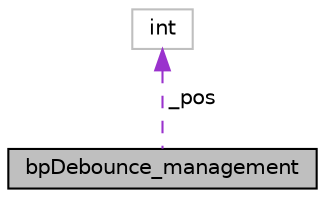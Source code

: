 digraph "bpDebounce_management"
{
 // LATEX_PDF_SIZE
  edge [fontname="Helvetica",fontsize="10",labelfontname="Helvetica",labelfontsize="10"];
  node [fontname="Helvetica",fontsize="10",shape=record];
  Node1 [label="bpDebounce_management",height=0.2,width=0.4,color="black", fillcolor="grey75", style="filled", fontcolor="black",tooltip="class pour la gestion general des toutes les classes"];
  Node2 -> Node1 [dir="back",color="darkorchid3",fontsize="10",style="dashed",label=" _pos" ,fontname="Helvetica"];
  Node2 [label="int",height=0.2,width=0.4,color="grey75", fillcolor="white", style="filled",tooltip=" "];
}
